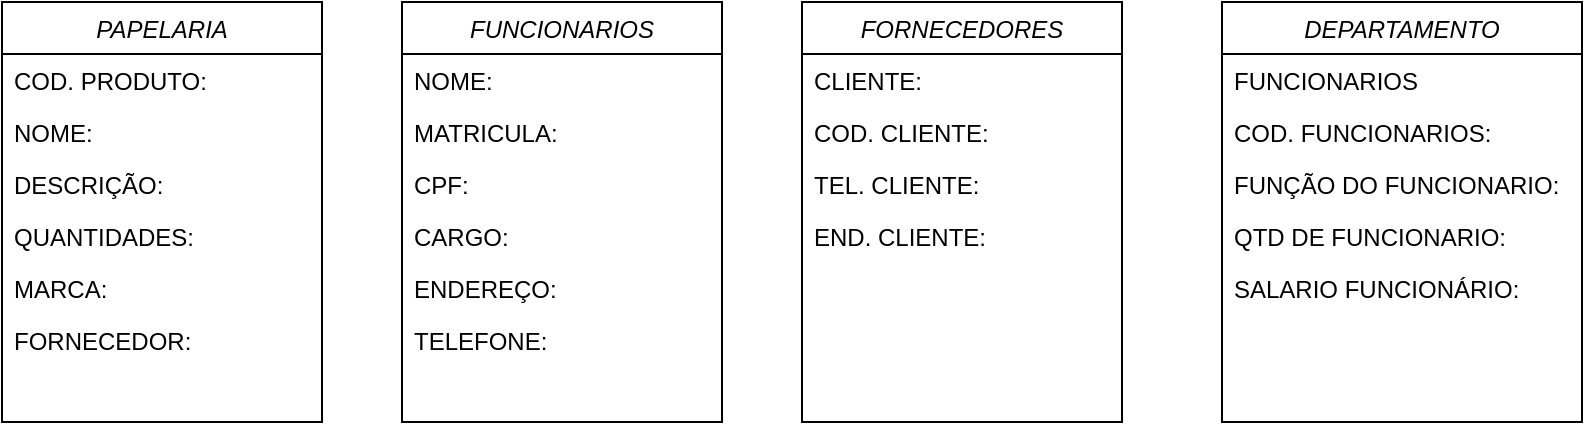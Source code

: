 <mxfile version="20.8.5" type="github">
  <diagram id="C5RBs43oDa-KdzZeNtuy" name="Page-1">
    <mxGraphModel dx="954" dy="584" grid="1" gridSize="10" guides="1" tooltips="1" connect="1" arrows="1" fold="1" page="1" pageScale="1" pageWidth="827" pageHeight="1169" math="0" shadow="0">
      <root>
        <mxCell id="WIyWlLk6GJQsqaUBKTNV-0" />
        <mxCell id="WIyWlLk6GJQsqaUBKTNV-1" parent="WIyWlLk6GJQsqaUBKTNV-0" />
        <mxCell id="zkfFHV4jXpPFQw0GAbJ--0" value="PAPELARIA" style="swimlane;fontStyle=2;align=center;verticalAlign=top;childLayout=stackLayout;horizontal=1;startSize=26;horizontalStack=0;resizeParent=1;resizeLast=0;collapsible=1;marginBottom=0;rounded=0;shadow=0;strokeWidth=1;" parent="WIyWlLk6GJQsqaUBKTNV-1" vertex="1">
          <mxGeometry x="20" y="30" width="160" height="210" as="geometry">
            <mxRectangle x="230" y="140" width="160" height="26" as="alternateBounds" />
          </mxGeometry>
        </mxCell>
        <mxCell id="FExomoxg9fPovwhunpPv-12" value="COD. PRODUTO: " style="text;align=left;verticalAlign=top;spacingLeft=4;spacingRight=4;overflow=hidden;rotatable=0;points=[[0,0.5],[1,0.5]];portConstraint=eastwest;" parent="zkfFHV4jXpPFQw0GAbJ--0" vertex="1">
          <mxGeometry y="26" width="160" height="26" as="geometry" />
        </mxCell>
        <mxCell id="zkfFHV4jXpPFQw0GAbJ--1" value="NOME:" style="text;align=left;verticalAlign=top;spacingLeft=4;spacingRight=4;overflow=hidden;rotatable=0;points=[[0,0.5],[1,0.5]];portConstraint=eastwest;" parent="zkfFHV4jXpPFQw0GAbJ--0" vertex="1">
          <mxGeometry y="52" width="160" height="26" as="geometry" />
        </mxCell>
        <mxCell id="zkfFHV4jXpPFQw0GAbJ--2" value="DESCRIÇÃO: " style="text;align=left;verticalAlign=top;spacingLeft=4;spacingRight=4;overflow=hidden;rotatable=0;points=[[0,0.5],[1,0.5]];portConstraint=eastwest;rounded=0;shadow=0;html=0;" parent="zkfFHV4jXpPFQw0GAbJ--0" vertex="1">
          <mxGeometry y="78" width="160" height="26" as="geometry" />
        </mxCell>
        <mxCell id="zkfFHV4jXpPFQw0GAbJ--3" value="QUANTIDADES:" style="text;align=left;verticalAlign=top;spacingLeft=4;spacingRight=4;overflow=hidden;rotatable=0;points=[[0,0.5],[1,0.5]];portConstraint=eastwest;rounded=0;shadow=0;html=0;" parent="zkfFHV4jXpPFQw0GAbJ--0" vertex="1">
          <mxGeometry y="104" width="160" height="26" as="geometry" />
        </mxCell>
        <mxCell id="FExomoxg9fPovwhunpPv-13" value="MARCA: &#xa;&#xa;&#xa;&#xa;&#xa;&#xa;" style="text;align=left;verticalAlign=top;spacingLeft=4;spacingRight=4;overflow=hidden;rotatable=0;points=[[0,0.5],[1,0.5]];portConstraint=eastwest;" parent="zkfFHV4jXpPFQw0GAbJ--0" vertex="1">
          <mxGeometry y="130" width="160" height="26" as="geometry" />
        </mxCell>
        <mxCell id="zkfFHV4jXpPFQw0GAbJ--5" value="FORNECEDOR: &#xa;&#xa;&#xa;&#xa;&#xa;&#xa;" style="text;align=left;verticalAlign=top;spacingLeft=4;spacingRight=4;overflow=hidden;rotatable=0;points=[[0,0.5],[1,0.5]];portConstraint=eastwest;" parent="zkfFHV4jXpPFQw0GAbJ--0" vertex="1">
          <mxGeometry y="156" width="160" height="26" as="geometry" />
        </mxCell>
        <mxCell id="FExomoxg9fPovwhunpPv-0" value="FUNCIONARIOS" style="swimlane;fontStyle=2;align=center;verticalAlign=top;childLayout=stackLayout;horizontal=1;startSize=26;horizontalStack=0;resizeParent=1;resizeLast=0;collapsible=1;marginBottom=0;rounded=0;shadow=0;strokeWidth=1;" parent="WIyWlLk6GJQsqaUBKTNV-1" vertex="1">
          <mxGeometry x="220" y="30" width="160" height="210" as="geometry">
            <mxRectangle x="230" y="140" width="160" height="26" as="alternateBounds" />
          </mxGeometry>
        </mxCell>
        <mxCell id="FExomoxg9fPovwhunpPv-1" value="NOME:" style="text;align=left;verticalAlign=top;spacingLeft=4;spacingRight=4;overflow=hidden;rotatable=0;points=[[0,0.5],[1,0.5]];portConstraint=eastwest;" parent="FExomoxg9fPovwhunpPv-0" vertex="1">
          <mxGeometry y="26" width="160" height="26" as="geometry" />
        </mxCell>
        <mxCell id="FExomoxg9fPovwhunpPv-2" value="MATRICULA:" style="text;align=left;verticalAlign=top;spacingLeft=4;spacingRight=4;overflow=hidden;rotatable=0;points=[[0,0.5],[1,0.5]];portConstraint=eastwest;rounded=0;shadow=0;html=0;" parent="FExomoxg9fPovwhunpPv-0" vertex="1">
          <mxGeometry y="52" width="160" height="26" as="geometry" />
        </mxCell>
        <mxCell id="FExomoxg9fPovwhunpPv-3" value="CPF:" style="text;align=left;verticalAlign=top;spacingLeft=4;spacingRight=4;overflow=hidden;rotatable=0;points=[[0,0.5],[1,0.5]];portConstraint=eastwest;rounded=0;shadow=0;html=0;" parent="FExomoxg9fPovwhunpPv-0" vertex="1">
          <mxGeometry y="78" width="160" height="26" as="geometry" />
        </mxCell>
        <mxCell id="FExomoxg9fPovwhunpPv-4" value="CARGO:" style="text;align=left;verticalAlign=top;spacingLeft=4;spacingRight=4;overflow=hidden;rotatable=0;points=[[0,0.5],[1,0.5]];portConstraint=eastwest;" parent="FExomoxg9fPovwhunpPv-0" vertex="1">
          <mxGeometry y="104" width="160" height="26" as="geometry" />
        </mxCell>
        <mxCell id="FExomoxg9fPovwhunpPv-19" value="ENDEREÇO:" style="text;align=left;verticalAlign=top;spacingLeft=4;spacingRight=4;overflow=hidden;rotatable=0;points=[[0,0.5],[1,0.5]];portConstraint=eastwest;" parent="FExomoxg9fPovwhunpPv-0" vertex="1">
          <mxGeometry y="130" width="160" height="26" as="geometry" />
        </mxCell>
        <mxCell id="FExomoxg9fPovwhunpPv-27" value="TELEFONE:" style="text;align=left;verticalAlign=top;spacingLeft=4;spacingRight=4;overflow=hidden;rotatable=0;points=[[0,0.5],[1,0.5]];portConstraint=eastwest;shadow=1;" parent="FExomoxg9fPovwhunpPv-0" vertex="1">
          <mxGeometry y="156" width="160" height="26" as="geometry" />
        </mxCell>
        <mxCell id="FExomoxg9fPovwhunpPv-5" value="FORNECEDORES" style="swimlane;fontStyle=2;align=center;verticalAlign=top;childLayout=stackLayout;horizontal=1;startSize=26;horizontalStack=0;resizeParent=1;resizeLast=0;collapsible=1;marginBottom=0;rounded=0;shadow=0;strokeWidth=1;" parent="WIyWlLk6GJQsqaUBKTNV-1" vertex="1">
          <mxGeometry x="420" y="30" width="160" height="210" as="geometry">
            <mxRectangle x="230" y="140" width="160" height="26" as="alternateBounds" />
          </mxGeometry>
        </mxCell>
        <mxCell id="FExomoxg9fPovwhunpPv-6" value="CLIENTE:" style="text;align=left;verticalAlign=top;spacingLeft=4;spacingRight=4;overflow=hidden;rotatable=0;points=[[0,0.5],[1,0.5]];portConstraint=eastwest;" parent="FExomoxg9fPovwhunpPv-5" vertex="1">
          <mxGeometry y="26" width="160" height="26" as="geometry" />
        </mxCell>
        <mxCell id="FExomoxg9fPovwhunpPv-7" value="COD. CLIENTE:" style="text;align=left;verticalAlign=top;spacingLeft=4;spacingRight=4;overflow=hidden;rotatable=0;points=[[0,0.5],[1,0.5]];portConstraint=eastwest;rounded=0;shadow=0;html=0;" parent="FExomoxg9fPovwhunpPv-5" vertex="1">
          <mxGeometry y="52" width="160" height="26" as="geometry" />
        </mxCell>
        <mxCell id="FExomoxg9fPovwhunpPv-8" value="TEL. CLIENTE:" style="text;align=left;verticalAlign=top;spacingLeft=4;spacingRight=4;overflow=hidden;rotatable=0;points=[[0,0.5],[1,0.5]];portConstraint=eastwest;rounded=0;shadow=0;html=0;" parent="FExomoxg9fPovwhunpPv-5" vertex="1">
          <mxGeometry y="78" width="160" height="26" as="geometry" />
        </mxCell>
        <mxCell id="FExomoxg9fPovwhunpPv-9" value="END. CLIENTE:" style="text;align=left;verticalAlign=top;spacingLeft=4;spacingRight=4;overflow=hidden;rotatable=0;points=[[0,0.5],[1,0.5]];portConstraint=eastwest;" parent="FExomoxg9fPovwhunpPv-5" vertex="1">
          <mxGeometry y="104" width="160" height="26" as="geometry" />
        </mxCell>
        <mxCell id="FExomoxg9fPovwhunpPv-28" value="DEPARTAMENTO" style="swimlane;fontStyle=2;align=center;verticalAlign=top;childLayout=stackLayout;horizontal=1;startSize=26;horizontalStack=0;resizeParent=1;resizeLast=0;collapsible=1;marginBottom=0;rounded=0;shadow=0;strokeWidth=1;" parent="WIyWlLk6GJQsqaUBKTNV-1" vertex="1">
          <mxGeometry x="630" y="30" width="180" height="210" as="geometry">
            <mxRectangle x="230" y="140" width="160" height="26" as="alternateBounds" />
          </mxGeometry>
        </mxCell>
        <mxCell id="FExomoxg9fPovwhunpPv-29" value="FUNCIONARIOS" style="text;align=left;verticalAlign=top;spacingLeft=4;spacingRight=4;overflow=hidden;rotatable=0;points=[[0,0.5],[1,0.5]];portConstraint=eastwest;" parent="FExomoxg9fPovwhunpPv-28" vertex="1">
          <mxGeometry y="26" width="180" height="26" as="geometry" />
        </mxCell>
        <mxCell id="FExomoxg9fPovwhunpPv-30" value="COD. FUNCIONARIOS:" style="text;align=left;verticalAlign=top;spacingLeft=4;spacingRight=4;overflow=hidden;rotatable=0;points=[[0,0.5],[1,0.5]];portConstraint=eastwest;rounded=0;shadow=0;html=0;" parent="FExomoxg9fPovwhunpPv-28" vertex="1">
          <mxGeometry y="52" width="180" height="26" as="geometry" />
        </mxCell>
        <mxCell id="FExomoxg9fPovwhunpPv-31" value="FUNÇÃO DO FUNCIONARIO:" style="text;align=left;verticalAlign=top;spacingLeft=4;spacingRight=4;overflow=hidden;rotatable=0;points=[[0,0.5],[1,0.5]];portConstraint=eastwest;rounded=0;shadow=0;html=0;" parent="FExomoxg9fPovwhunpPv-28" vertex="1">
          <mxGeometry y="78" width="180" height="26" as="geometry" />
        </mxCell>
        <mxCell id="FExomoxg9fPovwhunpPv-32" value="QTD DE FUNCIONARIO:" style="text;align=left;verticalAlign=top;spacingLeft=4;spacingRight=4;overflow=hidden;rotatable=0;points=[[0,0.5],[1,0.5]];portConstraint=eastwest;" parent="FExomoxg9fPovwhunpPv-28" vertex="1">
          <mxGeometry y="104" width="180" height="26" as="geometry" />
        </mxCell>
        <mxCell id="-GPdNPXKnmB-QAy5J1du-0" value="SALARIO FUNCIONÁRIO:" style="text;align=left;verticalAlign=top;spacingLeft=4;spacingRight=4;overflow=hidden;rotatable=0;points=[[0,0.5],[1,0.5]];portConstraint=eastwest;" vertex="1" parent="FExomoxg9fPovwhunpPv-28">
          <mxGeometry y="130" width="180" height="26" as="geometry" />
        </mxCell>
      </root>
    </mxGraphModel>
  </diagram>
</mxfile>
